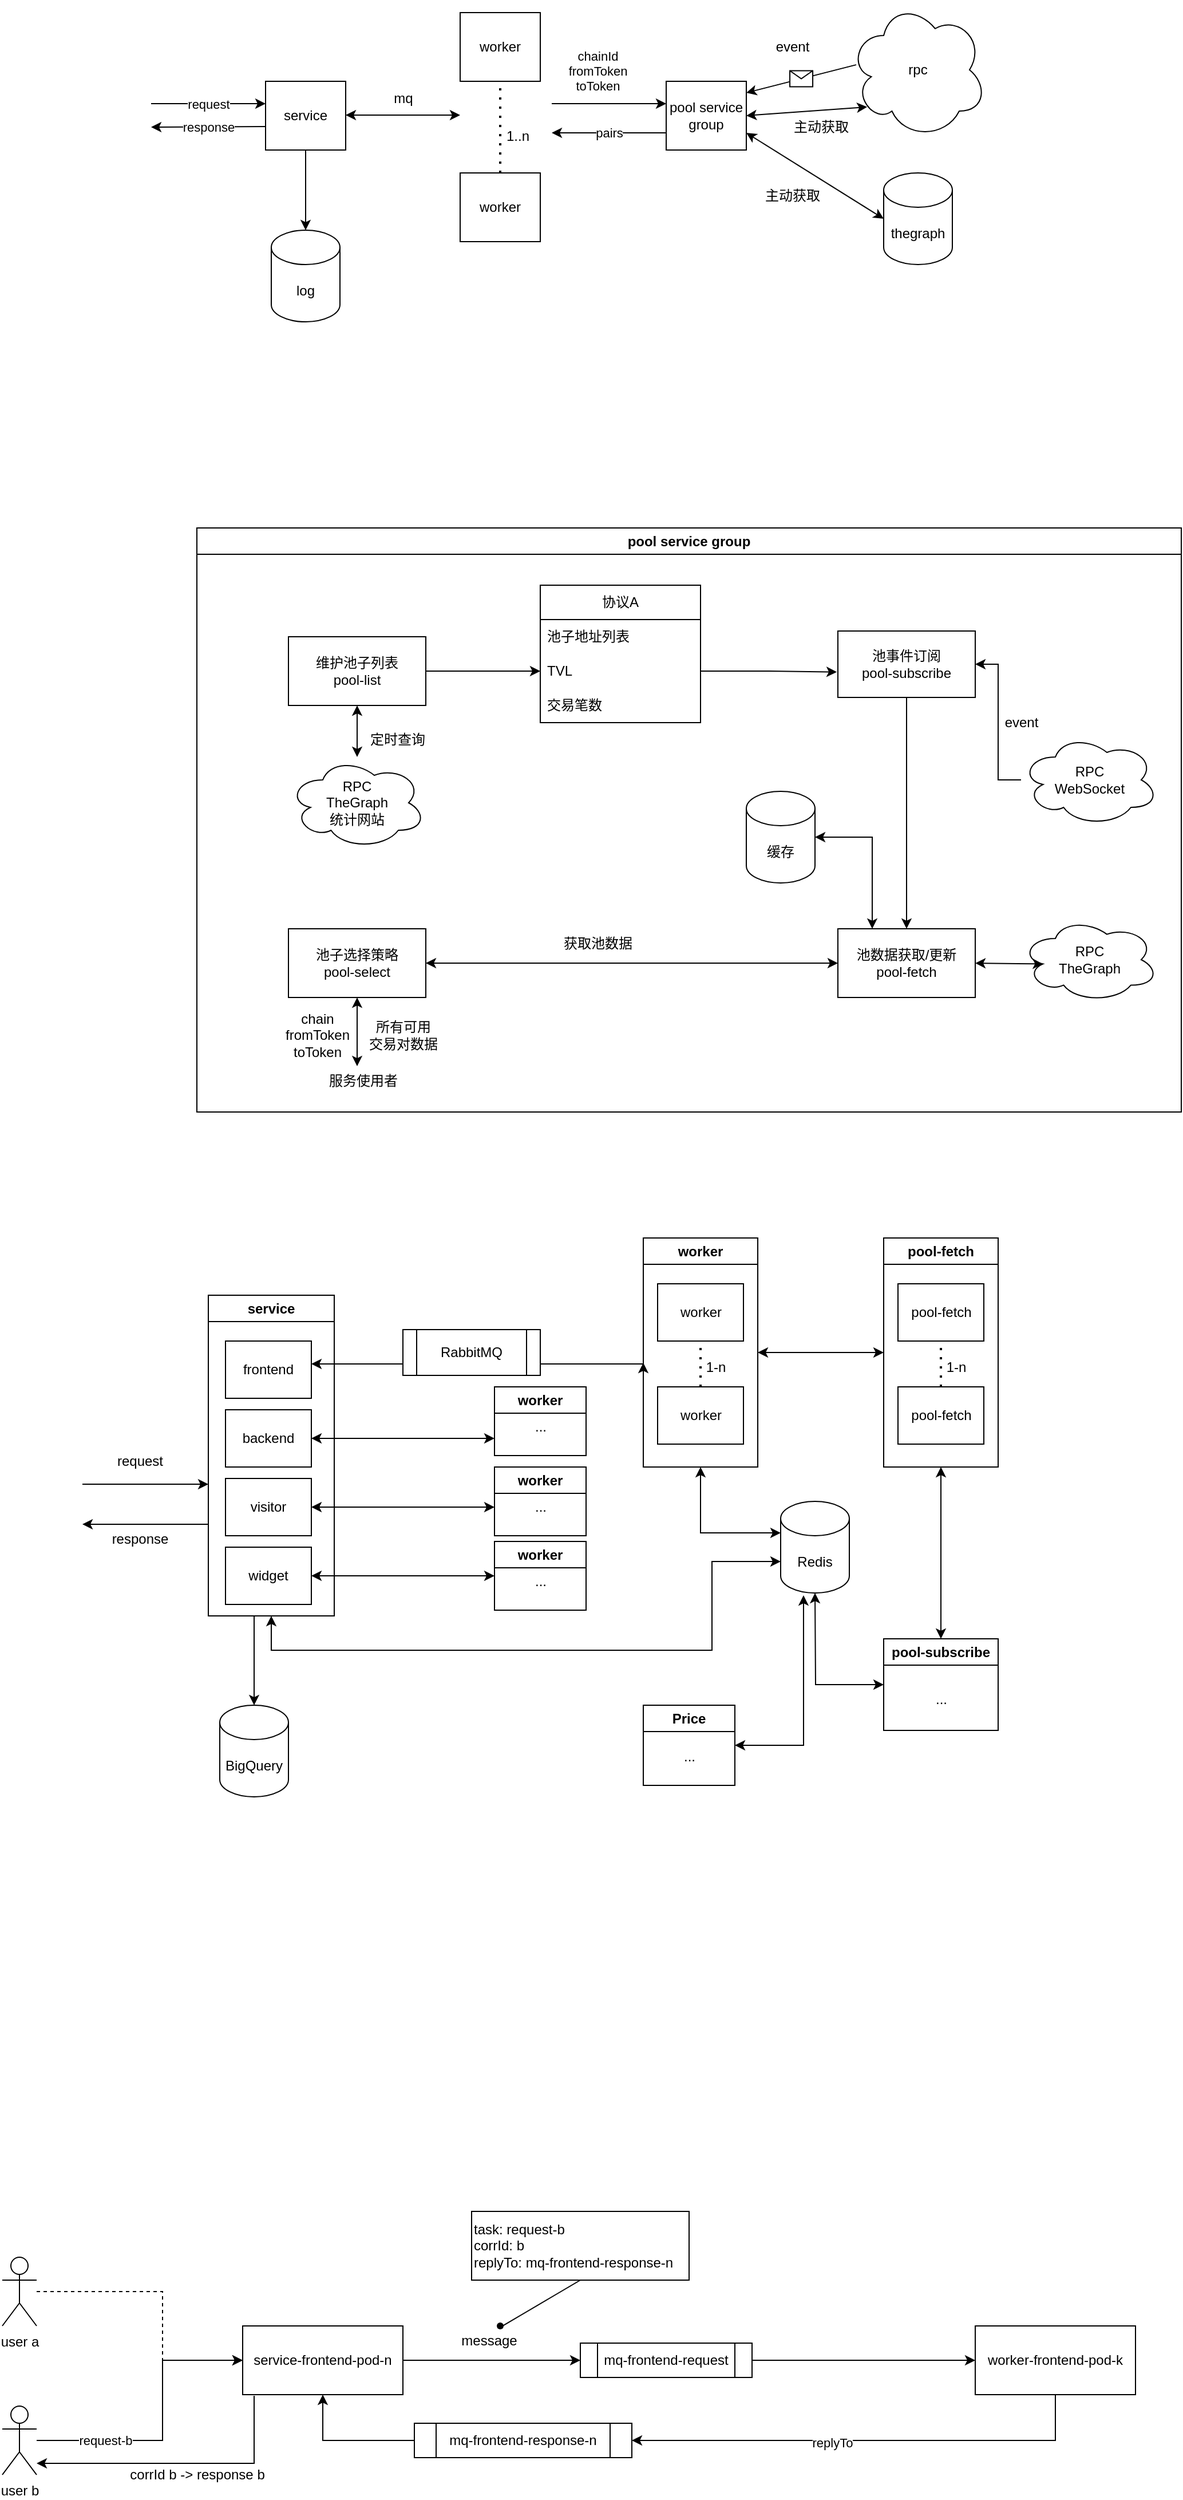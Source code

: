 <mxfile version="21.4.0" type="github">
  <diagram name="Page-1" id="13e1069c-82ec-6db2-03f1-153e76fe0fe0">
    <mxGraphModel dx="2308" dy="762" grid="1" gridSize="10" guides="1" tooltips="1" connect="1" arrows="1" fold="1" page="1" pageScale="1" pageWidth="1100" pageHeight="850" background="none" math="0" shadow="0">
      <root>
        <mxCell id="0" />
        <mxCell id="1" parent="0" />
        <mxCell id="E7Ph21Z5neyBdgXHyX09-7" value="service" style="rounded=0;whiteSpace=wrap;html=1;" parent="1" vertex="1">
          <mxGeometry x="230" y="330" width="70" height="60" as="geometry" />
        </mxCell>
        <mxCell id="E7Ph21Z5neyBdgXHyX09-9" value="pool service group" style="swimlane;whiteSpace=wrap;html=1;" parent="1" vertex="1">
          <mxGeometry x="170" y="720" width="860" height="510" as="geometry" />
        </mxCell>
        <mxCell id="ZwaXnB2d_s2On11vTPSi-8" value="" style="edgeStyle=orthogonalEdgeStyle;rounded=0;orthogonalLoop=1;jettySize=auto;html=1;" edge="1" parent="E7Ph21Z5neyBdgXHyX09-9" source="E7Ph21Z5neyBdgXHyX09-13" target="ZwaXnB2d_s2On11vTPSi-6">
          <mxGeometry relative="1" as="geometry" />
        </mxCell>
        <mxCell id="E7Ph21Z5neyBdgXHyX09-13" value="维护池子列表&lt;br&gt;pool-list" style="rounded=0;whiteSpace=wrap;html=1;" parent="E7Ph21Z5neyBdgXHyX09-9" vertex="1">
          <mxGeometry x="80" y="95" width="120" height="60" as="geometry" />
        </mxCell>
        <mxCell id="ZwaXnB2d_s2On11vTPSi-14" style="edgeStyle=orthogonalEdgeStyle;rounded=0;orthogonalLoop=1;jettySize=auto;html=1;" edge="1" parent="E7Ph21Z5neyBdgXHyX09-9" source="E7Ph21Z5neyBdgXHyX09-14" target="E7Ph21Z5neyBdgXHyX09-15">
          <mxGeometry relative="1" as="geometry" />
        </mxCell>
        <mxCell id="E7Ph21Z5neyBdgXHyX09-14" value="池事件订阅&lt;br&gt;pool-subscribe" style="rounded=0;whiteSpace=wrap;html=1;" parent="E7Ph21Z5neyBdgXHyX09-9" vertex="1">
          <mxGeometry x="560" y="90" width="120" height="58" as="geometry" />
        </mxCell>
        <mxCell id="ZwaXnB2d_s2On11vTPSi-21" style="edgeStyle=orthogonalEdgeStyle;rounded=0;orthogonalLoop=1;jettySize=auto;html=1;exitX=0.25;exitY=0;exitDx=0;exitDy=0;entryX=1;entryY=0.5;entryDx=0;entryDy=0;entryPerimeter=0;startArrow=classic;startFill=1;" edge="1" parent="E7Ph21Z5neyBdgXHyX09-9" source="E7Ph21Z5neyBdgXHyX09-15" target="ZwaXnB2d_s2On11vTPSi-20">
          <mxGeometry relative="1" as="geometry" />
        </mxCell>
        <mxCell id="E7Ph21Z5neyBdgXHyX09-15" value="池数据获取/更新&lt;br&gt;pool-fetch" style="rounded=0;whiteSpace=wrap;html=1;" parent="E7Ph21Z5neyBdgXHyX09-9" vertex="1">
          <mxGeometry x="560" y="350" width="120" height="60" as="geometry" />
        </mxCell>
        <mxCell id="ZwaXnB2d_s2On11vTPSi-23" style="edgeStyle=orthogonalEdgeStyle;rounded=0;orthogonalLoop=1;jettySize=auto;html=1;startArrow=classic;startFill=1;" edge="1" parent="E7Ph21Z5neyBdgXHyX09-9" source="E7Ph21Z5neyBdgXHyX09-16" target="E7Ph21Z5neyBdgXHyX09-15">
          <mxGeometry relative="1" as="geometry" />
        </mxCell>
        <mxCell id="E7Ph21Z5neyBdgXHyX09-16" value="池子选择策略&lt;br&gt;pool-select" style="rounded=0;whiteSpace=wrap;html=1;" parent="E7Ph21Z5neyBdgXHyX09-9" vertex="1">
          <mxGeometry x="80" y="350" width="120" height="60" as="geometry" />
        </mxCell>
        <mxCell id="ZwaXnB2d_s2On11vTPSi-4" value="协议A" style="swimlane;fontStyle=0;childLayout=stackLayout;horizontal=1;startSize=30;horizontalStack=0;resizeParent=1;resizeParentMax=0;resizeLast=0;collapsible=1;marginBottom=0;whiteSpace=wrap;html=1;" vertex="1" parent="E7Ph21Z5neyBdgXHyX09-9">
          <mxGeometry x="300" y="50" width="140" height="120" as="geometry" />
        </mxCell>
        <mxCell id="ZwaXnB2d_s2On11vTPSi-5" value="池子地址列表" style="text;strokeColor=none;fillColor=none;align=left;verticalAlign=middle;spacingLeft=4;spacingRight=4;overflow=hidden;points=[[0,0.5],[1,0.5]];portConstraint=eastwest;rotatable=0;whiteSpace=wrap;html=1;" vertex="1" parent="ZwaXnB2d_s2On11vTPSi-4">
          <mxGeometry y="30" width="140" height="30" as="geometry" />
        </mxCell>
        <mxCell id="ZwaXnB2d_s2On11vTPSi-6" value="TVL" style="text;strokeColor=none;fillColor=none;align=left;verticalAlign=middle;spacingLeft=4;spacingRight=4;overflow=hidden;points=[[0,0.5],[1,0.5]];portConstraint=eastwest;rotatable=0;whiteSpace=wrap;html=1;" vertex="1" parent="ZwaXnB2d_s2On11vTPSi-4">
          <mxGeometry y="60" width="140" height="30" as="geometry" />
        </mxCell>
        <mxCell id="ZwaXnB2d_s2On11vTPSi-7" value="交易笔数" style="text;strokeColor=none;fillColor=none;align=left;verticalAlign=middle;spacingLeft=4;spacingRight=4;overflow=hidden;points=[[0,0.5],[1,0.5]];portConstraint=eastwest;rotatable=0;whiteSpace=wrap;html=1;" vertex="1" parent="ZwaXnB2d_s2On11vTPSi-4">
          <mxGeometry y="90" width="140" height="30" as="geometry" />
        </mxCell>
        <mxCell id="ZwaXnB2d_s2On11vTPSi-10" style="edgeStyle=orthogonalEdgeStyle;rounded=0;orthogonalLoop=1;jettySize=auto;html=1;entryX=-0.008;entryY=0.617;entryDx=0;entryDy=0;entryPerimeter=0;" edge="1" parent="E7Ph21Z5neyBdgXHyX09-9" source="ZwaXnB2d_s2On11vTPSi-6" target="E7Ph21Z5neyBdgXHyX09-14">
          <mxGeometry relative="1" as="geometry">
            <mxPoint x="480" y="125" as="targetPoint" />
          </mxGeometry>
        </mxCell>
        <mxCell id="ZwaXnB2d_s2On11vTPSi-12" style="edgeStyle=orthogonalEdgeStyle;rounded=0;orthogonalLoop=1;jettySize=auto;html=1;entryX=1;entryY=0.5;entryDx=0;entryDy=0;" edge="1" parent="E7Ph21Z5neyBdgXHyX09-9" source="ZwaXnB2d_s2On11vTPSi-11" target="E7Ph21Z5neyBdgXHyX09-14">
          <mxGeometry relative="1" as="geometry" />
        </mxCell>
        <mxCell id="ZwaXnB2d_s2On11vTPSi-11" value="RPC&lt;br&gt;WebSocket" style="ellipse;shape=cloud;whiteSpace=wrap;html=1;" vertex="1" parent="E7Ph21Z5neyBdgXHyX09-9">
          <mxGeometry x="720" y="180" width="120" height="80" as="geometry" />
        </mxCell>
        <mxCell id="ZwaXnB2d_s2On11vTPSi-13" value="event" style="text;html=1;align=center;verticalAlign=middle;resizable=0;points=[];autosize=1;strokeColor=none;fillColor=none;rotation=0;flipH=0;" vertex="1" parent="E7Ph21Z5neyBdgXHyX09-9">
          <mxGeometry x="695" y="155" width="50" height="30" as="geometry" />
        </mxCell>
        <mxCell id="ZwaXnB2d_s2On11vTPSi-15" value="RPC&lt;br&gt;TheGraph" style="ellipse;shape=cloud;whiteSpace=wrap;html=1;" vertex="1" parent="E7Ph21Z5neyBdgXHyX09-9">
          <mxGeometry x="720" y="340" width="120" height="74" as="geometry" />
        </mxCell>
        <mxCell id="ZwaXnB2d_s2On11vTPSi-17" value="定时查询" style="text;html=1;align=center;verticalAlign=middle;resizable=0;points=[];autosize=1;strokeColor=none;fillColor=none;" vertex="1" parent="E7Ph21Z5neyBdgXHyX09-9">
          <mxGeometry x="140" y="170" width="70" height="30" as="geometry" />
        </mxCell>
        <mxCell id="ZwaXnB2d_s2On11vTPSi-19" value="" style="endArrow=classic;startArrow=classic;html=1;rounded=0;entryX=0.16;entryY=0.55;entryDx=0;entryDy=0;entryPerimeter=0;exitX=1;exitY=0.5;exitDx=0;exitDy=0;" edge="1" parent="E7Ph21Z5neyBdgXHyX09-9" source="E7Ph21Z5neyBdgXHyX09-15" target="ZwaXnB2d_s2On11vTPSi-15">
          <mxGeometry width="50" height="50" relative="1" as="geometry">
            <mxPoint x="680" y="480" as="sourcePoint" />
            <mxPoint x="730" y="430" as="targetPoint" />
          </mxGeometry>
        </mxCell>
        <mxCell id="ZwaXnB2d_s2On11vTPSi-20" value="缓存" style="shape=cylinder3;whiteSpace=wrap;html=1;boundedLbl=1;backgroundOutline=1;size=15;" vertex="1" parent="E7Ph21Z5neyBdgXHyX09-9">
          <mxGeometry x="480" y="230" width="60" height="80" as="geometry" />
        </mxCell>
        <mxCell id="ZwaXnB2d_s2On11vTPSi-25" style="edgeStyle=orthogonalEdgeStyle;rounded=0;orthogonalLoop=1;jettySize=auto;html=1;entryX=0.5;entryY=1;entryDx=0;entryDy=0;startArrow=classic;startFill=1;" edge="1" parent="E7Ph21Z5neyBdgXHyX09-9" source="ZwaXnB2d_s2On11vTPSi-24" target="E7Ph21Z5neyBdgXHyX09-13">
          <mxGeometry relative="1" as="geometry" />
        </mxCell>
        <mxCell id="ZwaXnB2d_s2On11vTPSi-24" value="RPC&lt;br&gt;TheGraph&lt;br&gt;统计网站" style="ellipse;shape=cloud;whiteSpace=wrap;html=1;" vertex="1" parent="E7Ph21Z5neyBdgXHyX09-9">
          <mxGeometry x="80" y="200" width="120" height="80" as="geometry" />
        </mxCell>
        <mxCell id="ZwaXnB2d_s2On11vTPSi-28" value="" style="endArrow=classic;html=1;rounded=0;entryX=0.5;entryY=1;entryDx=0;entryDy=0;startArrow=classic;startFill=1;" edge="1" parent="E7Ph21Z5neyBdgXHyX09-9" target="E7Ph21Z5neyBdgXHyX09-16">
          <mxGeometry width="50" height="50" relative="1" as="geometry">
            <mxPoint x="140" y="470" as="sourcePoint" />
            <mxPoint x="180" y="440" as="targetPoint" />
          </mxGeometry>
        </mxCell>
        <mxCell id="ZwaXnB2d_s2On11vTPSi-29" value="服务使用者" style="text;html=1;align=center;verticalAlign=middle;resizable=0;points=[];autosize=1;strokeColor=none;fillColor=none;" vertex="1" parent="E7Ph21Z5neyBdgXHyX09-9">
          <mxGeometry x="105" y="468" width="80" height="30" as="geometry" />
        </mxCell>
        <mxCell id="ZwaXnB2d_s2On11vTPSi-32" value="chain&lt;br&gt;fromToken&lt;br&gt;toToken" style="text;html=1;align=center;verticalAlign=middle;resizable=0;points=[];autosize=1;strokeColor=none;fillColor=none;" vertex="1" parent="E7Ph21Z5neyBdgXHyX09-9">
          <mxGeometry x="65" y="413" width="80" height="60" as="geometry" />
        </mxCell>
        <mxCell id="ZwaXnB2d_s2On11vTPSi-33" value="所有可用&lt;br&gt;交易对数据" style="text;html=1;align=center;verticalAlign=middle;resizable=0;points=[];autosize=1;strokeColor=none;fillColor=none;" vertex="1" parent="E7Ph21Z5neyBdgXHyX09-9">
          <mxGeometry x="140" y="423" width="80" height="40" as="geometry" />
        </mxCell>
        <mxCell id="E7Ph21Z5neyBdgXHyX09-17" value="" style="endArrow=classic;html=1;rounded=0;" parent="1" edge="1">
          <mxGeometry relative="1" as="geometry">
            <mxPoint x="130" y="349.5" as="sourcePoint" />
            <mxPoint x="230" y="349.5" as="targetPoint" />
          </mxGeometry>
        </mxCell>
        <mxCell id="E7Ph21Z5neyBdgXHyX09-18" value="request" style="edgeLabel;resizable=0;html=1;align=center;verticalAlign=middle;" parent="E7Ph21Z5neyBdgXHyX09-17" connectable="0" vertex="1">
          <mxGeometry relative="1" as="geometry" />
        </mxCell>
        <mxCell id="E7Ph21Z5neyBdgXHyX09-21" value="" style="endArrow=classic;html=1;rounded=0;" parent="1" edge="1">
          <mxGeometry relative="1" as="geometry">
            <mxPoint x="480" y="349.5" as="sourcePoint" />
            <mxPoint x="580" y="349.5" as="targetPoint" />
          </mxGeometry>
        </mxCell>
        <mxCell id="E7Ph21Z5neyBdgXHyX09-22" value="chainId&lt;br&gt;fromToken&lt;br&gt;toToken" style="edgeLabel;resizable=0;html=1;align=center;verticalAlign=middle;" parent="E7Ph21Z5neyBdgXHyX09-21" connectable="0" vertex="1">
          <mxGeometry relative="1" as="geometry">
            <mxPoint x="-10" y="-29" as="offset" />
          </mxGeometry>
        </mxCell>
        <mxCell id="E7Ph21Z5neyBdgXHyX09-23" value="worker" style="rounded=0;whiteSpace=wrap;html=1;" parent="1" vertex="1">
          <mxGeometry x="400" y="270" width="70" height="60" as="geometry" />
        </mxCell>
        <mxCell id="E7Ph21Z5neyBdgXHyX09-24" value="pool service group" style="rounded=0;whiteSpace=wrap;html=1;" parent="1" vertex="1">
          <mxGeometry x="580" y="330" width="70" height="60" as="geometry" />
        </mxCell>
        <mxCell id="E7Ph21Z5neyBdgXHyX09-25" value="worker" style="rounded=0;whiteSpace=wrap;html=1;" parent="1" vertex="1">
          <mxGeometry x="400" y="410" width="70" height="60" as="geometry" />
        </mxCell>
        <mxCell id="E7Ph21Z5neyBdgXHyX09-26" value="&lt;br&gt;1..n" style="text;html=1;align=center;verticalAlign=middle;resizable=0;points=[];autosize=1;strokeColor=none;fillColor=none;" parent="1" vertex="1">
          <mxGeometry x="430" y="350" width="40" height="40" as="geometry" />
        </mxCell>
        <mxCell id="E7Ph21Z5neyBdgXHyX09-27" value="" style="endArrow=none;dashed=1;html=1;dashPattern=1 3;strokeWidth=2;rounded=0;entryX=0.5;entryY=1;entryDx=0;entryDy=0;exitX=0.5;exitY=0;exitDx=0;exitDy=0;" parent="1" source="E7Ph21Z5neyBdgXHyX09-25" target="E7Ph21Z5neyBdgXHyX09-23" edge="1">
          <mxGeometry width="50" height="50" relative="1" as="geometry">
            <mxPoint x="320" y="500" as="sourcePoint" />
            <mxPoint x="370" y="450" as="targetPoint" />
          </mxGeometry>
        </mxCell>
        <mxCell id="E7Ph21Z5neyBdgXHyX09-28" value="" style="endArrow=classic;html=1;rounded=0;exitX=0;exitY=0.75;exitDx=0;exitDy=0;" parent="1" source="E7Ph21Z5neyBdgXHyX09-24" edge="1">
          <mxGeometry relative="1" as="geometry">
            <mxPoint x="570" y="380" as="sourcePoint" />
            <mxPoint x="480" y="375" as="targetPoint" />
            <Array as="points" />
          </mxGeometry>
        </mxCell>
        <mxCell id="E7Ph21Z5neyBdgXHyX09-29" value="pairs" style="edgeLabel;resizable=0;html=1;align=center;verticalAlign=middle;" parent="E7Ph21Z5neyBdgXHyX09-28" connectable="0" vertex="1">
          <mxGeometry relative="1" as="geometry" />
        </mxCell>
        <mxCell id="E7Ph21Z5neyBdgXHyX09-32" value="" style="endArrow=classic;html=1;rounded=0;" parent="1" edge="1">
          <mxGeometry relative="1" as="geometry">
            <mxPoint x="230" y="369.5" as="sourcePoint" />
            <mxPoint x="130" y="370" as="targetPoint" />
          </mxGeometry>
        </mxCell>
        <mxCell id="E7Ph21Z5neyBdgXHyX09-33" value="response" style="edgeLabel;resizable=0;html=1;align=center;verticalAlign=middle;" parent="E7Ph21Z5neyBdgXHyX09-32" connectable="0" vertex="1">
          <mxGeometry relative="1" as="geometry" />
        </mxCell>
        <mxCell id="E7Ph21Z5neyBdgXHyX09-34" value="rpc" style="shape=cloud;whiteSpace=wrap;html=1;" parent="1" vertex="1">
          <mxGeometry x="740" y="260" width="120" height="120" as="geometry" />
        </mxCell>
        <mxCell id="E7Ph21Z5neyBdgXHyX09-35" value="thegraph" style="shape=cylinder3;whiteSpace=wrap;html=1;boundedLbl=1;backgroundOutline=1;size=15;" parent="1" vertex="1">
          <mxGeometry x="770" y="410" width="60" height="80" as="geometry" />
        </mxCell>
        <mxCell id="E7Ph21Z5neyBdgXHyX09-36" value="" style="endArrow=classic;html=1;rounded=0;exitX=0.05;exitY=0.463;exitDx=0;exitDy=0;exitPerimeter=0;" parent="1" source="E7Ph21Z5neyBdgXHyX09-34" edge="1">
          <mxGeometry relative="1" as="geometry">
            <mxPoint x="730" y="340" as="sourcePoint" />
            <mxPoint x="650" y="340" as="targetPoint" />
          </mxGeometry>
        </mxCell>
        <mxCell id="E7Ph21Z5neyBdgXHyX09-37" value="" style="shape=message;html=1;outlineConnect=0;" parent="E7Ph21Z5neyBdgXHyX09-36" vertex="1">
          <mxGeometry width="20" height="14" relative="1" as="geometry">
            <mxPoint x="-10" y="-7" as="offset" />
          </mxGeometry>
        </mxCell>
        <mxCell id="E7Ph21Z5neyBdgXHyX09-38" value="event" style="text;html=1;align=center;verticalAlign=middle;resizable=0;points=[];autosize=1;strokeColor=none;fillColor=none;" parent="1" vertex="1">
          <mxGeometry x="665" y="285" width="50" height="30" as="geometry" />
        </mxCell>
        <mxCell id="E7Ph21Z5neyBdgXHyX09-41" value="" style="endArrow=classic;startArrow=classic;html=1;rounded=0;exitX=1;exitY=0.5;exitDx=0;exitDy=0;entryX=0.13;entryY=0.77;entryDx=0;entryDy=0;entryPerimeter=0;" parent="1" source="E7Ph21Z5neyBdgXHyX09-24" target="E7Ph21Z5neyBdgXHyX09-34" edge="1">
          <mxGeometry width="50" height="50" relative="1" as="geometry">
            <mxPoint x="690" y="410" as="sourcePoint" />
            <mxPoint x="740" y="360" as="targetPoint" />
          </mxGeometry>
        </mxCell>
        <mxCell id="E7Ph21Z5neyBdgXHyX09-42" value="" style="endArrow=classic;startArrow=classic;html=1;rounded=0;entryX=1;entryY=0.75;entryDx=0;entryDy=0;exitX=0;exitY=0.5;exitDx=0;exitDy=0;exitPerimeter=0;" parent="1" source="E7Ph21Z5neyBdgXHyX09-35" target="E7Ph21Z5neyBdgXHyX09-24" edge="1">
          <mxGeometry width="50" height="50" relative="1" as="geometry">
            <mxPoint x="490" y="480" as="sourcePoint" />
            <mxPoint x="540" y="430" as="targetPoint" />
          </mxGeometry>
        </mxCell>
        <mxCell id="E7Ph21Z5neyBdgXHyX09-43" value="主动获取" style="text;html=1;align=center;verticalAlign=middle;resizable=0;points=[];autosize=1;strokeColor=none;fillColor=none;" parent="1" vertex="1">
          <mxGeometry x="655" y="415" width="70" height="30" as="geometry" />
        </mxCell>
        <mxCell id="E7Ph21Z5neyBdgXHyX09-44" value="主动获取" style="text;html=1;align=center;verticalAlign=middle;resizable=0;points=[];autosize=1;strokeColor=none;fillColor=none;" parent="1" vertex="1">
          <mxGeometry x="680" y="355" width="70" height="30" as="geometry" />
        </mxCell>
        <mxCell id="E7Ph21Z5neyBdgXHyX09-45" value="" style="endArrow=classic;startArrow=classic;html=1;rounded=0;" parent="1" edge="1">
          <mxGeometry width="50" height="50" relative="1" as="geometry">
            <mxPoint x="300" y="359.5" as="sourcePoint" />
            <mxPoint x="400" y="359.5" as="targetPoint" />
          </mxGeometry>
        </mxCell>
        <mxCell id="E7Ph21Z5neyBdgXHyX09-46" value="mq" style="text;html=1;align=center;verticalAlign=middle;resizable=0;points=[];autosize=1;strokeColor=none;fillColor=none;" parent="1" vertex="1">
          <mxGeometry x="330" y="330" width="40" height="30" as="geometry" />
        </mxCell>
        <mxCell id="ZwaXnB2d_s2On11vTPSi-1" value="log" style="shape=cylinder3;whiteSpace=wrap;html=1;boundedLbl=1;backgroundOutline=1;size=15;" vertex="1" parent="1">
          <mxGeometry x="235" y="460" width="60" height="80" as="geometry" />
        </mxCell>
        <mxCell id="ZwaXnB2d_s2On11vTPSi-3" value="" style="endArrow=classic;html=1;rounded=0;exitX=0.5;exitY=1;exitDx=0;exitDy=0;entryX=0.5;entryY=0;entryDx=0;entryDy=0;entryPerimeter=0;" edge="1" parent="1" source="E7Ph21Z5neyBdgXHyX09-7" target="ZwaXnB2d_s2On11vTPSi-1">
          <mxGeometry width="50" height="50" relative="1" as="geometry">
            <mxPoint x="520" y="410" as="sourcePoint" />
            <mxPoint x="570" y="360" as="targetPoint" />
          </mxGeometry>
        </mxCell>
        <mxCell id="ZwaXnB2d_s2On11vTPSi-31" value="获取池数据" style="text;html=1;align=center;verticalAlign=middle;resizable=0;points=[];autosize=1;strokeColor=none;fillColor=none;" vertex="1" parent="1">
          <mxGeometry x="480" y="1068" width="80" height="30" as="geometry" />
        </mxCell>
        <mxCell id="ZwaXnB2d_s2On11vTPSi-84" style="edgeStyle=orthogonalEdgeStyle;rounded=0;orthogonalLoop=1;jettySize=auto;html=1;startArrow=classic;startFill=1;" edge="1" parent="1" source="ZwaXnB2d_s2On11vTPSi-34">
          <mxGeometry relative="1" as="geometry">
            <mxPoint x="560" y="1449" as="targetPoint" />
            <Array as="points">
              <mxPoint x="560" y="1450" />
            </Array>
          </mxGeometry>
        </mxCell>
        <mxCell id="ZwaXnB2d_s2On11vTPSi-34" value="frontend" style="rounded=0;whiteSpace=wrap;html=1;" vertex="1" parent="1">
          <mxGeometry x="195" y="1430" width="75" height="50" as="geometry" />
        </mxCell>
        <mxCell id="ZwaXnB2d_s2On11vTPSi-83" value="" style="edgeStyle=orthogonalEdgeStyle;rounded=0;orthogonalLoop=1;jettySize=auto;html=1;entryX=0;entryY=0;entryDx=0;entryDy=52.5;entryPerimeter=0;startArrow=classic;startFill=1;" edge="1" parent="1" source="ZwaXnB2d_s2On11vTPSi-39" target="ZwaXnB2d_s2On11vTPSi-75">
          <mxGeometry relative="1" as="geometry">
            <mxPoint x="620" y="1620" as="targetPoint" />
            <Array as="points">
              <mxPoint x="235" y="1700" />
              <mxPoint x="620" y="1700" />
              <mxPoint x="620" y="1623" />
            </Array>
          </mxGeometry>
        </mxCell>
        <mxCell id="ZwaXnB2d_s2On11vTPSi-39" value="service" style="swimlane;whiteSpace=wrap;html=1;" vertex="1" parent="1">
          <mxGeometry x="180" y="1390" width="110" height="280" as="geometry" />
        </mxCell>
        <mxCell id="ZwaXnB2d_s2On11vTPSi-40" value="backend" style="rounded=0;whiteSpace=wrap;html=1;" vertex="1" parent="ZwaXnB2d_s2On11vTPSi-39">
          <mxGeometry x="15" y="100" width="75" height="50" as="geometry" />
        </mxCell>
        <mxCell id="ZwaXnB2d_s2On11vTPSi-61" style="edgeStyle=orthogonalEdgeStyle;rounded=0;orthogonalLoop=1;jettySize=auto;html=1;startArrow=classic;startFill=1;" edge="1" parent="ZwaXnB2d_s2On11vTPSi-39" source="ZwaXnB2d_s2On11vTPSi-41">
          <mxGeometry relative="1" as="geometry">
            <mxPoint x="250" y="185" as="targetPoint" />
          </mxGeometry>
        </mxCell>
        <mxCell id="ZwaXnB2d_s2On11vTPSi-41" value="visitor" style="rounded=0;whiteSpace=wrap;html=1;" vertex="1" parent="ZwaXnB2d_s2On11vTPSi-39">
          <mxGeometry x="15" y="160" width="75" height="50" as="geometry" />
        </mxCell>
        <mxCell id="ZwaXnB2d_s2On11vTPSi-42" value="widget" style="rounded=0;whiteSpace=wrap;html=1;" vertex="1" parent="ZwaXnB2d_s2On11vTPSi-39">
          <mxGeometry x="15" y="220" width="75" height="50" as="geometry" />
        </mxCell>
        <mxCell id="ZwaXnB2d_s2On11vTPSi-49" value="worker" style="swimlane;whiteSpace=wrap;html=1;" vertex="1" parent="1">
          <mxGeometry x="430" y="1470" width="80" height="60" as="geometry" />
        </mxCell>
        <mxCell id="ZwaXnB2d_s2On11vTPSi-50" value="..." style="text;html=1;align=center;verticalAlign=middle;resizable=0;points=[];autosize=1;strokeColor=none;fillColor=none;" vertex="1" parent="ZwaXnB2d_s2On11vTPSi-49">
          <mxGeometry x="25" y="20" width="30" height="30" as="geometry" />
        </mxCell>
        <mxCell id="ZwaXnB2d_s2On11vTPSi-51" value="" style="group" vertex="1" connectable="0" parent="1">
          <mxGeometry x="560" y="1340" width="100" height="200" as="geometry" />
        </mxCell>
        <mxCell id="ZwaXnB2d_s2On11vTPSi-72" style="edgeStyle=orthogonalEdgeStyle;rounded=0;orthogonalLoop=1;jettySize=auto;html=1;startArrow=classic;startFill=1;" edge="1" parent="ZwaXnB2d_s2On11vTPSi-51" source="ZwaXnB2d_s2On11vTPSi-47">
          <mxGeometry relative="1" as="geometry">
            <mxPoint x="210" y="100" as="targetPoint" />
          </mxGeometry>
        </mxCell>
        <mxCell id="ZwaXnB2d_s2On11vTPSi-47" value="worker" style="swimlane;whiteSpace=wrap;html=1;" vertex="1" parent="ZwaXnB2d_s2On11vTPSi-51">
          <mxGeometry width="100" height="200" as="geometry" />
        </mxCell>
        <mxCell id="ZwaXnB2d_s2On11vTPSi-46" value="1-n" style="text;html=1;align=center;verticalAlign=middle;resizable=0;points=[];autosize=1;strokeColor=none;fillColor=none;" vertex="1" parent="ZwaXnB2d_s2On11vTPSi-51">
          <mxGeometry x="42.5" y="98" width="40" height="30" as="geometry" />
        </mxCell>
        <mxCell id="ZwaXnB2d_s2On11vTPSi-43" value="worker" style="rounded=0;whiteSpace=wrap;html=1;" vertex="1" parent="ZwaXnB2d_s2On11vTPSi-51">
          <mxGeometry x="12.5" y="40" width="75" height="50" as="geometry" />
        </mxCell>
        <mxCell id="ZwaXnB2d_s2On11vTPSi-44" value="worker" style="rounded=0;whiteSpace=wrap;html=1;" vertex="1" parent="ZwaXnB2d_s2On11vTPSi-51">
          <mxGeometry x="12.5" y="130" width="75" height="50" as="geometry" />
        </mxCell>
        <mxCell id="ZwaXnB2d_s2On11vTPSi-45" value="" style="endArrow=none;dashed=1;html=1;dashPattern=1 3;strokeWidth=2;rounded=0;entryX=0.5;entryY=1;entryDx=0;entryDy=0;" edge="1" parent="ZwaXnB2d_s2On11vTPSi-51" source="ZwaXnB2d_s2On11vTPSi-44" target="ZwaXnB2d_s2On11vTPSi-43">
          <mxGeometry width="50" height="50" relative="1" as="geometry">
            <mxPoint x="22.5" y="150" as="sourcePoint" />
            <mxPoint x="72.5" y="100" as="targetPoint" />
          </mxGeometry>
        </mxCell>
        <mxCell id="ZwaXnB2d_s2On11vTPSi-53" value="worker" style="swimlane;whiteSpace=wrap;html=1;" vertex="1" parent="1">
          <mxGeometry x="430" y="1540" width="80" height="60" as="geometry" />
        </mxCell>
        <mxCell id="ZwaXnB2d_s2On11vTPSi-54" value="..." style="text;html=1;align=center;verticalAlign=middle;resizable=0;points=[];autosize=1;strokeColor=none;fillColor=none;" vertex="1" parent="ZwaXnB2d_s2On11vTPSi-53">
          <mxGeometry x="25" y="20" width="30" height="30" as="geometry" />
        </mxCell>
        <mxCell id="ZwaXnB2d_s2On11vTPSi-55" value="worker" style="swimlane;whiteSpace=wrap;html=1;" vertex="1" parent="1">
          <mxGeometry x="430" y="1605" width="80" height="60" as="geometry" />
        </mxCell>
        <mxCell id="ZwaXnB2d_s2On11vTPSi-56" value="..." style="text;html=1;align=center;verticalAlign=middle;resizable=0;points=[];autosize=1;strokeColor=none;fillColor=none;" vertex="1" parent="ZwaXnB2d_s2On11vTPSi-55">
          <mxGeometry x="25" y="20" width="30" height="30" as="geometry" />
        </mxCell>
        <mxCell id="ZwaXnB2d_s2On11vTPSi-57" style="edgeStyle=orthogonalEdgeStyle;rounded=0;orthogonalLoop=1;jettySize=auto;html=1;entryX=0;entryY=0.75;entryDx=0;entryDy=0;startArrow=classic;startFill=1;" edge="1" parent="1" source="ZwaXnB2d_s2On11vTPSi-40" target="ZwaXnB2d_s2On11vTPSi-49">
          <mxGeometry relative="1" as="geometry" />
        </mxCell>
        <mxCell id="ZwaXnB2d_s2On11vTPSi-60" style="edgeStyle=orthogonalEdgeStyle;rounded=0;orthogonalLoop=1;jettySize=auto;html=1;entryX=0;entryY=0.5;entryDx=0;entryDy=0;startArrow=classic;startFill=1;" edge="1" parent="1" source="ZwaXnB2d_s2On11vTPSi-42" target="ZwaXnB2d_s2On11vTPSi-55">
          <mxGeometry relative="1" as="geometry" />
        </mxCell>
        <mxCell id="ZwaXnB2d_s2On11vTPSi-62" value="" style="group" vertex="1" connectable="0" parent="1">
          <mxGeometry x="770" y="1340" width="100" height="200" as="geometry" />
        </mxCell>
        <mxCell id="ZwaXnB2d_s2On11vTPSi-63" value="pool-fetch" style="swimlane;whiteSpace=wrap;html=1;" vertex="1" parent="ZwaXnB2d_s2On11vTPSi-62">
          <mxGeometry width="100" height="200" as="geometry" />
        </mxCell>
        <mxCell id="ZwaXnB2d_s2On11vTPSi-64" value="1-n" style="text;html=1;align=center;verticalAlign=middle;resizable=0;points=[];autosize=1;strokeColor=none;fillColor=none;" vertex="1" parent="ZwaXnB2d_s2On11vTPSi-62">
          <mxGeometry x="42.5" y="98" width="40" height="30" as="geometry" />
        </mxCell>
        <mxCell id="ZwaXnB2d_s2On11vTPSi-65" value="pool-fetch" style="rounded=0;whiteSpace=wrap;html=1;" vertex="1" parent="ZwaXnB2d_s2On11vTPSi-62">
          <mxGeometry x="12.5" y="40" width="75" height="50" as="geometry" />
        </mxCell>
        <mxCell id="ZwaXnB2d_s2On11vTPSi-66" value="pool-fetch" style="rounded=0;whiteSpace=wrap;html=1;" vertex="1" parent="ZwaXnB2d_s2On11vTPSi-62">
          <mxGeometry x="12.5" y="130" width="75" height="50" as="geometry" />
        </mxCell>
        <mxCell id="ZwaXnB2d_s2On11vTPSi-67" value="" style="endArrow=none;dashed=1;html=1;dashPattern=1 3;strokeWidth=2;rounded=0;entryX=0.5;entryY=1;entryDx=0;entryDy=0;" edge="1" parent="ZwaXnB2d_s2On11vTPSi-62" source="ZwaXnB2d_s2On11vTPSi-66" target="ZwaXnB2d_s2On11vTPSi-65">
          <mxGeometry width="50" height="50" relative="1" as="geometry">
            <mxPoint x="22.5" y="150" as="sourcePoint" />
            <mxPoint x="72.5" y="100" as="targetPoint" />
          </mxGeometry>
        </mxCell>
        <mxCell id="ZwaXnB2d_s2On11vTPSi-78" style="edgeStyle=orthogonalEdgeStyle;rounded=0;orthogonalLoop=1;jettySize=auto;html=1;entryX=0.5;entryY=1;entryDx=0;entryDy=0;startArrow=classic;startFill=1;" edge="1" parent="1" source="ZwaXnB2d_s2On11vTPSi-70" target="ZwaXnB2d_s2On11vTPSi-63">
          <mxGeometry relative="1" as="geometry" />
        </mxCell>
        <mxCell id="ZwaXnB2d_s2On11vTPSi-80" style="edgeStyle=orthogonalEdgeStyle;rounded=0;orthogonalLoop=1;jettySize=auto;html=1;startArrow=classic;startFill=1;" edge="1" parent="1" source="ZwaXnB2d_s2On11vTPSi-70">
          <mxGeometry relative="1" as="geometry">
            <mxPoint x="710" y="1650" as="targetPoint" />
          </mxGeometry>
        </mxCell>
        <mxCell id="ZwaXnB2d_s2On11vTPSi-70" value="pool-subscribe" style="swimlane;whiteSpace=wrap;html=1;" vertex="1" parent="1">
          <mxGeometry x="770" y="1690" width="100" height="80" as="geometry" />
        </mxCell>
        <mxCell id="ZwaXnB2d_s2On11vTPSi-75" value="Redis" style="shape=cylinder3;whiteSpace=wrap;html=1;boundedLbl=1;backgroundOutline=1;size=15;" vertex="1" parent="1">
          <mxGeometry x="680" y="1570" width="60" height="80" as="geometry" />
        </mxCell>
        <mxCell id="ZwaXnB2d_s2On11vTPSi-76" value="RabbitMQ" style="shape=process;whiteSpace=wrap;html=1;backgroundOutline=1;" vertex="1" parent="1">
          <mxGeometry x="350" y="1420" width="120" height="40" as="geometry" />
        </mxCell>
        <mxCell id="ZwaXnB2d_s2On11vTPSi-82" style="edgeStyle=orthogonalEdgeStyle;rounded=0;orthogonalLoop=1;jettySize=auto;html=1;entryX=0.333;entryY=1.025;entryDx=0;entryDy=0;entryPerimeter=0;startArrow=classic;startFill=1;" edge="1" parent="1" source="ZwaXnB2d_s2On11vTPSi-77" target="ZwaXnB2d_s2On11vTPSi-75">
          <mxGeometry relative="1" as="geometry" />
        </mxCell>
        <mxCell id="ZwaXnB2d_s2On11vTPSi-77" value="Price" style="swimlane;whiteSpace=wrap;html=1;" vertex="1" parent="1">
          <mxGeometry x="560" y="1748" width="80" height="70" as="geometry" />
        </mxCell>
        <mxCell id="ZwaXnB2d_s2On11vTPSi-85" value="..." style="text;html=1;align=center;verticalAlign=middle;resizable=0;points=[];autosize=1;strokeColor=none;fillColor=none;" vertex="1" parent="1">
          <mxGeometry x="585" y="1778" width="30" height="30" as="geometry" />
        </mxCell>
        <mxCell id="ZwaXnB2d_s2On11vTPSi-86" value="..." style="text;html=1;align=center;verticalAlign=middle;resizable=0;points=[];autosize=1;strokeColor=none;fillColor=none;" vertex="1" parent="1">
          <mxGeometry x="805" y="1728" width="30" height="30" as="geometry" />
        </mxCell>
        <mxCell id="ZwaXnB2d_s2On11vTPSi-90" style="edgeStyle=orthogonalEdgeStyle;rounded=0;orthogonalLoop=1;jettySize=auto;html=1;startArrow=classic;startFill=1;endArrow=none;endFill=0;" edge="1" parent="1" source="ZwaXnB2d_s2On11vTPSi-88">
          <mxGeometry relative="1" as="geometry">
            <mxPoint x="220" y="1670" as="targetPoint" />
          </mxGeometry>
        </mxCell>
        <mxCell id="ZwaXnB2d_s2On11vTPSi-88" value="BigQuery" style="shape=cylinder3;whiteSpace=wrap;html=1;boundedLbl=1;backgroundOutline=1;size=15;" vertex="1" parent="1">
          <mxGeometry x="190" y="1748" width="60" height="80" as="geometry" />
        </mxCell>
        <mxCell id="ZwaXnB2d_s2On11vTPSi-91" value="" style="endArrow=classic;html=1;rounded=0;startArrow=none;startFill=0;" edge="1" parent="1">
          <mxGeometry width="50" height="50" relative="1" as="geometry">
            <mxPoint x="70" y="1555" as="sourcePoint" />
            <mxPoint x="180" y="1555" as="targetPoint" />
          </mxGeometry>
        </mxCell>
        <mxCell id="ZwaXnB2d_s2On11vTPSi-92" value="request" style="text;html=1;align=center;verticalAlign=middle;resizable=0;points=[];autosize=1;strokeColor=none;fillColor=none;" vertex="1" parent="1">
          <mxGeometry x="90" y="1520" width="60" height="30" as="geometry" />
        </mxCell>
        <mxCell id="ZwaXnB2d_s2On11vTPSi-87" style="edgeStyle=orthogonalEdgeStyle;rounded=0;orthogonalLoop=1;jettySize=auto;html=1;entryX=0;entryY=0;entryDx=0;entryDy=27.5;entryPerimeter=0;startArrow=classic;startFill=1;" edge="1" parent="1" source="ZwaXnB2d_s2On11vTPSi-47" target="ZwaXnB2d_s2On11vTPSi-75">
          <mxGeometry relative="1" as="geometry">
            <mxPoint x="610" y="1600" as="targetPoint" />
            <Array as="points">
              <mxPoint x="610" y="1598" />
            </Array>
          </mxGeometry>
        </mxCell>
        <mxCell id="ZwaXnB2d_s2On11vTPSi-97" value="" style="endArrow=none;html=1;rounded=0;startArrow=classic;startFill=1;endFill=0;" edge="1" parent="1">
          <mxGeometry width="50" height="50" relative="1" as="geometry">
            <mxPoint x="70" y="1590" as="sourcePoint" />
            <mxPoint x="180" y="1590" as="targetPoint" />
          </mxGeometry>
        </mxCell>
        <mxCell id="ZwaXnB2d_s2On11vTPSi-98" value="response" style="text;html=1;align=center;verticalAlign=middle;resizable=0;points=[];autosize=1;strokeColor=none;fillColor=none;" vertex="1" parent="1">
          <mxGeometry x="85" y="1588" width="70" height="30" as="geometry" />
        </mxCell>
        <mxCell id="ZwaXnB2d_s2On11vTPSi-121" style="edgeStyle=orthogonalEdgeStyle;rounded=0;orthogonalLoop=1;jettySize=auto;html=1;entryX=0;entryY=0.5;entryDx=0;entryDy=0;" edge="1" parent="1" source="ZwaXnB2d_s2On11vTPSi-118" target="ZwaXnB2d_s2On11vTPSi-122">
          <mxGeometry relative="1" as="geometry">
            <mxPoint x="430" y="2320" as="targetPoint" />
          </mxGeometry>
        </mxCell>
        <mxCell id="ZwaXnB2d_s2On11vTPSi-118" value="service-frontend-pod-n" style="rounded=0;whiteSpace=wrap;html=1;" vertex="1" parent="1">
          <mxGeometry x="210" y="2290" width="140" height="60" as="geometry" />
        </mxCell>
        <mxCell id="ZwaXnB2d_s2On11vTPSi-133" style="edgeStyle=orthogonalEdgeStyle;rounded=0;orthogonalLoop=1;jettySize=auto;html=1;entryX=1;entryY=0.5;entryDx=0;entryDy=0;" edge="1" parent="1" source="ZwaXnB2d_s2On11vTPSi-120" target="ZwaXnB2d_s2On11vTPSi-132">
          <mxGeometry relative="1" as="geometry">
            <Array as="points">
              <mxPoint x="920" y="2390" />
            </Array>
          </mxGeometry>
        </mxCell>
        <mxCell id="ZwaXnB2d_s2On11vTPSi-141" value="replyTo" style="edgeLabel;html=1;align=center;verticalAlign=middle;resizable=0;points=[];" vertex="1" connectable="0" parent="ZwaXnB2d_s2On11vTPSi-133">
          <mxGeometry x="0.146" y="2" relative="1" as="geometry">
            <mxPoint as="offset" />
          </mxGeometry>
        </mxCell>
        <mxCell id="ZwaXnB2d_s2On11vTPSi-120" value="worker-frontend-pod-k" style="rounded=0;whiteSpace=wrap;html=1;" vertex="1" parent="1">
          <mxGeometry x="850" y="2290" width="140" height="60" as="geometry" />
        </mxCell>
        <mxCell id="ZwaXnB2d_s2On11vTPSi-131" style="edgeStyle=orthogonalEdgeStyle;rounded=0;orthogonalLoop=1;jettySize=auto;html=1;entryX=0;entryY=0.5;entryDx=0;entryDy=0;" edge="1" parent="1" source="ZwaXnB2d_s2On11vTPSi-122" target="ZwaXnB2d_s2On11vTPSi-120">
          <mxGeometry relative="1" as="geometry" />
        </mxCell>
        <mxCell id="ZwaXnB2d_s2On11vTPSi-122" value="mq-frontend-request" style="shape=process;whiteSpace=wrap;html=1;backgroundOutline=1;" vertex="1" parent="1">
          <mxGeometry x="505" y="2305" width="150" height="30" as="geometry" />
        </mxCell>
        <mxCell id="ZwaXnB2d_s2On11vTPSi-123" value="task: request-b&lt;br&gt;corrId: b&lt;br&gt;replyTo: mq-frontend-response-n" style="whiteSpace=wrap;html=1;align=left;" vertex="1" parent="1">
          <mxGeometry x="410" y="2190" width="190" height="60" as="geometry" />
        </mxCell>
        <mxCell id="ZwaXnB2d_s2On11vTPSi-126" style="edgeStyle=orthogonalEdgeStyle;rounded=0;orthogonalLoop=1;jettySize=auto;html=1;entryX=0;entryY=0.5;entryDx=0;entryDy=0;dashed=1;" edge="1" parent="1" source="ZwaXnB2d_s2On11vTPSi-124" target="ZwaXnB2d_s2On11vTPSi-118">
          <mxGeometry relative="1" as="geometry">
            <Array as="points">
              <mxPoint x="140" y="2260" />
              <mxPoint x="140" y="2320" />
            </Array>
          </mxGeometry>
        </mxCell>
        <mxCell id="ZwaXnB2d_s2On11vTPSi-124" value="user a" style="shape=umlActor;verticalLabelPosition=bottom;verticalAlign=top;html=1;outlineConnect=0;" vertex="1" parent="1">
          <mxGeometry y="2230" width="30" height="60" as="geometry" />
        </mxCell>
        <mxCell id="ZwaXnB2d_s2On11vTPSi-129" style="edgeStyle=orthogonalEdgeStyle;rounded=0;orthogonalLoop=1;jettySize=auto;html=1;startArrow=none;startFill=0;" edge="1" parent="1" source="ZwaXnB2d_s2On11vTPSi-125" target="ZwaXnB2d_s2On11vTPSi-118">
          <mxGeometry relative="1" as="geometry">
            <Array as="points">
              <mxPoint x="140" y="2390" />
              <mxPoint x="140" y="2320" />
            </Array>
          </mxGeometry>
        </mxCell>
        <mxCell id="ZwaXnB2d_s2On11vTPSi-130" value="request-b" style="edgeLabel;html=1;align=center;verticalAlign=middle;resizable=0;points=[];" vertex="1" connectable="0" parent="ZwaXnB2d_s2On11vTPSi-129">
          <mxGeometry x="-0.724" y="-2" relative="1" as="geometry">
            <mxPoint x="25" y="-2" as="offset" />
          </mxGeometry>
        </mxCell>
        <mxCell id="ZwaXnB2d_s2On11vTPSi-143" style="edgeStyle=orthogonalEdgeStyle;rounded=0;orthogonalLoop=1;jettySize=auto;html=1;startArrow=classic;startFill=1;endArrow=none;endFill=0;" edge="1" parent="1" source="ZwaXnB2d_s2On11vTPSi-125">
          <mxGeometry relative="1" as="geometry">
            <mxPoint x="220" y="2351" as="targetPoint" />
            <Array as="points">
              <mxPoint x="220" y="2410" />
            </Array>
          </mxGeometry>
        </mxCell>
        <mxCell id="ZwaXnB2d_s2On11vTPSi-125" value="user b" style="shape=umlActor;verticalLabelPosition=bottom;verticalAlign=top;html=1;outlineConnect=0;" vertex="1" parent="1">
          <mxGeometry y="2360" width="30" height="60" as="geometry" />
        </mxCell>
        <mxCell id="ZwaXnB2d_s2On11vTPSi-134" style="edgeStyle=orthogonalEdgeStyle;rounded=0;orthogonalLoop=1;jettySize=auto;html=1;entryX=0.5;entryY=1;entryDx=0;entryDy=0;" edge="1" parent="1" source="ZwaXnB2d_s2On11vTPSi-132" target="ZwaXnB2d_s2On11vTPSi-118">
          <mxGeometry relative="1" as="geometry" />
        </mxCell>
        <mxCell id="ZwaXnB2d_s2On11vTPSi-132" value="mq-frontend-response-n" style="shape=process;whiteSpace=wrap;html=1;backgroundOutline=1;" vertex="1" parent="1">
          <mxGeometry x="360" y="2375" width="190" height="30" as="geometry" />
        </mxCell>
        <mxCell id="ZwaXnB2d_s2On11vTPSi-136" value="" style="endArrow=none;html=1;rounded=0;entryX=0.5;entryY=1;entryDx=0;entryDy=0;exitX=0.671;exitY=0.067;exitDx=0;exitDy=0;exitPerimeter=0;" edge="1" parent="1" source="ZwaXnB2d_s2On11vTPSi-140" target="ZwaXnB2d_s2On11vTPSi-123">
          <mxGeometry width="50" height="50" relative="1" as="geometry">
            <mxPoint x="420" y="2320" as="sourcePoint" />
            <mxPoint x="450" y="2290" as="targetPoint" />
          </mxGeometry>
        </mxCell>
        <mxCell id="ZwaXnB2d_s2On11vTPSi-137" value="" style="shape=waypoint;sketch=0;size=6;pointerEvents=1;points=[];fillColor=none;resizable=0;rotatable=0;perimeter=centerPerimeter;snapToPoint=1;" vertex="1" parent="1">
          <mxGeometry x="425" y="2280" width="20" height="20" as="geometry" />
        </mxCell>
        <mxCell id="ZwaXnB2d_s2On11vTPSi-140" value="message" style="text;html=1;align=center;verticalAlign=middle;resizable=0;points=[];autosize=1;strokeColor=none;fillColor=none;" vertex="1" parent="1">
          <mxGeometry x="390" y="2288" width="70" height="30" as="geometry" />
        </mxCell>
        <mxCell id="ZwaXnB2d_s2On11vTPSi-142" value="corrId b -&amp;gt; response b" style="text;html=1;align=center;verticalAlign=middle;resizable=0;points=[];autosize=1;strokeColor=none;fillColor=none;" vertex="1" parent="1">
          <mxGeometry x="100" y="2405" width="140" height="30" as="geometry" />
        </mxCell>
      </root>
    </mxGraphModel>
  </diagram>
</mxfile>
